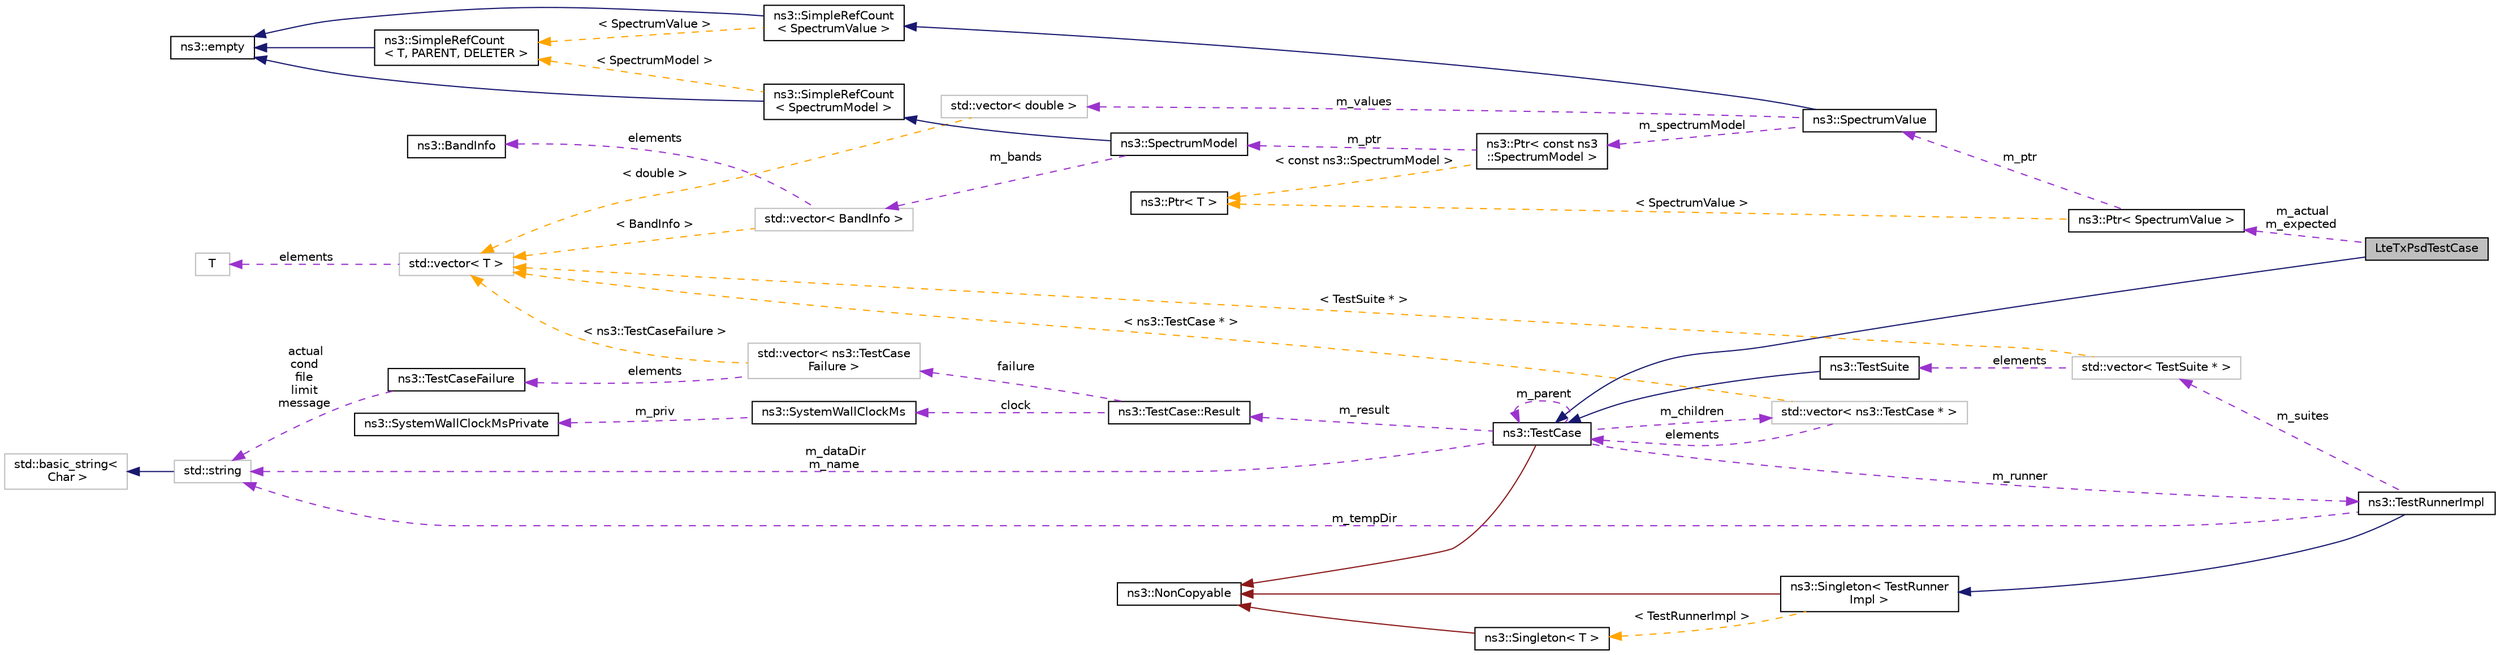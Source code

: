 digraph "LteTxPsdTestCase"
{
 // LATEX_PDF_SIZE
  edge [fontname="Helvetica",fontsize="10",labelfontname="Helvetica",labelfontsize="10"];
  node [fontname="Helvetica",fontsize="10",shape=record];
  rankdir="LR";
  Node1 [label="LteTxPsdTestCase",height=0.2,width=0.4,color="black", fillcolor="grey75", style="filled", fontcolor="black",tooltip="Test that the funtcion for the creation of the Lte transmission power spectral density is working as ..."];
  Node2 -> Node1 [dir="back",color="midnightblue",fontsize="10",style="solid",fontname="Helvetica"];
  Node2 [label="ns3::TestCase",height=0.2,width=0.4,color="black", fillcolor="white", style="filled",URL="$classns3_1_1_test_case.html",tooltip="encapsulates test code"];
  Node3 -> Node2 [dir="back",color="firebrick4",fontsize="10",style="solid",fontname="Helvetica"];
  Node3 [label="ns3::NonCopyable",height=0.2,width=0.4,color="black", fillcolor="white", style="filled",URL="$classns3_1_1_non_copyable.html",tooltip="A base class for (non-Singleton) objects which shouldn't be copied."];
  Node4 -> Node2 [dir="back",color="darkorchid3",fontsize="10",style="dashed",label=" m_children" ,fontname="Helvetica"];
  Node4 [label="std::vector\< ns3::TestCase * \>",height=0.2,width=0.4,color="grey75", fillcolor="white", style="filled",tooltip=" "];
  Node2 -> Node4 [dir="back",color="darkorchid3",fontsize="10",style="dashed",label=" elements" ,fontname="Helvetica"];
  Node5 -> Node4 [dir="back",color="orange",fontsize="10",style="dashed",label=" \< ns3::TestCase * \>" ,fontname="Helvetica"];
  Node5 [label="std::vector\< T \>",height=0.2,width=0.4,color="grey75", fillcolor="white", style="filled",tooltip=" "];
  Node6 -> Node5 [dir="back",color="darkorchid3",fontsize="10",style="dashed",label=" elements" ,fontname="Helvetica"];
  Node6 [label="T",height=0.2,width=0.4,color="grey75", fillcolor="white", style="filled",tooltip=" "];
  Node7 -> Node2 [dir="back",color="darkorchid3",fontsize="10",style="dashed",label=" m_dataDir\nm_name" ,fontname="Helvetica"];
  Node7 [label="std::string",height=0.2,width=0.4,color="grey75", fillcolor="white", style="filled",tooltip=" "];
  Node8 -> Node7 [dir="back",color="midnightblue",fontsize="10",style="solid",fontname="Helvetica"];
  Node8 [label="std::basic_string\<\l Char \>",height=0.2,width=0.4,color="grey75", fillcolor="white", style="filled",tooltip=" "];
  Node9 -> Node2 [dir="back",color="darkorchid3",fontsize="10",style="dashed",label=" m_runner" ,fontname="Helvetica"];
  Node9 [label="ns3::TestRunnerImpl",height=0.2,width=0.4,color="black", fillcolor="white", style="filled",URL="$classns3_1_1_test_runner_impl.html",tooltip="Container for all tests."];
  Node10 -> Node9 [dir="back",color="midnightblue",fontsize="10",style="solid",fontname="Helvetica"];
  Node10 [label="ns3::Singleton\< TestRunner\lImpl \>",height=0.2,width=0.4,color="black", fillcolor="white", style="filled",URL="$classns3_1_1_singleton.html",tooltip=" "];
  Node3 -> Node10 [dir="back",color="firebrick4",fontsize="10",style="solid",fontname="Helvetica"];
  Node11 -> Node10 [dir="back",color="orange",fontsize="10",style="dashed",label=" \< TestRunnerImpl \>" ,fontname="Helvetica"];
  Node11 [label="ns3::Singleton\< T \>",height=0.2,width=0.4,color="black", fillcolor="white", style="filled",URL="$classns3_1_1_singleton.html",tooltip="A template singleton."];
  Node3 -> Node11 [dir="back",color="firebrick4",fontsize="10",style="solid",fontname="Helvetica"];
  Node12 -> Node9 [dir="back",color="darkorchid3",fontsize="10",style="dashed",label=" m_suites" ,fontname="Helvetica"];
  Node12 [label="std::vector\< TestSuite * \>",height=0.2,width=0.4,color="grey75", fillcolor="white", style="filled",tooltip=" "];
  Node13 -> Node12 [dir="back",color="darkorchid3",fontsize="10",style="dashed",label=" elements" ,fontname="Helvetica"];
  Node13 [label="ns3::TestSuite",height=0.2,width=0.4,color="black", fillcolor="white", style="filled",URL="$classns3_1_1_test_suite.html",tooltip="A suite of tests to run."];
  Node2 -> Node13 [dir="back",color="midnightblue",fontsize="10",style="solid",fontname="Helvetica"];
  Node5 -> Node12 [dir="back",color="orange",fontsize="10",style="dashed",label=" \< TestSuite * \>" ,fontname="Helvetica"];
  Node7 -> Node9 [dir="back",color="darkorchid3",fontsize="10",style="dashed",label=" m_tempDir" ,fontname="Helvetica"];
  Node2 -> Node2 [dir="back",color="darkorchid3",fontsize="10",style="dashed",label=" m_parent" ,fontname="Helvetica"];
  Node14 -> Node2 [dir="back",color="darkorchid3",fontsize="10",style="dashed",label=" m_result" ,fontname="Helvetica"];
  Node14 [label="ns3::TestCase::Result",height=0.2,width=0.4,color="black", fillcolor="white", style="filled",URL="$structns3_1_1_test_case_1_1_result.html",tooltip="Container for results from a TestCase."];
  Node15 -> Node14 [dir="back",color="darkorchid3",fontsize="10",style="dashed",label=" failure" ,fontname="Helvetica"];
  Node15 [label="std::vector\< ns3::TestCase\lFailure \>",height=0.2,width=0.4,color="grey75", fillcolor="white", style="filled",tooltip=" "];
  Node16 -> Node15 [dir="back",color="darkorchid3",fontsize="10",style="dashed",label=" elements" ,fontname="Helvetica"];
  Node16 [label="ns3::TestCaseFailure",height=0.2,width=0.4,color="black", fillcolor="white", style="filled",URL="$structns3_1_1_test_case_failure.html",tooltip="Container for details of a test failure."];
  Node7 -> Node16 [dir="back",color="darkorchid3",fontsize="10",style="dashed",label=" actual\ncond\nfile\nlimit\nmessage" ,fontname="Helvetica"];
  Node5 -> Node15 [dir="back",color="orange",fontsize="10",style="dashed",label=" \< ns3::TestCaseFailure \>" ,fontname="Helvetica"];
  Node17 -> Node14 [dir="back",color="darkorchid3",fontsize="10",style="dashed",label=" clock" ,fontname="Helvetica"];
  Node17 [label="ns3::SystemWallClockMs",height=0.2,width=0.4,color="black", fillcolor="white", style="filled",URL="$classns3_1_1_system_wall_clock_ms.html",tooltip="Measure elapsed wall clock time in milliseconds."];
  Node18 -> Node17 [dir="back",color="darkorchid3",fontsize="10",style="dashed",label=" m_priv" ,fontname="Helvetica"];
  Node18 [label="ns3::SystemWallClockMsPrivate",height=0.2,width=0.4,color="black", fillcolor="white", style="filled",URL="$classns3_1_1_system_wall_clock_ms_private.html",tooltip="System-dependent implementation for SystemWallClockMs."];
  Node19 -> Node1 [dir="back",color="darkorchid3",fontsize="10",style="dashed",label=" m_actual\nm_expected" ,fontname="Helvetica"];
  Node19 [label="ns3::Ptr\< SpectrumValue \>",height=0.2,width=0.4,color="black", fillcolor="white", style="filled",URL="$classns3_1_1_ptr.html",tooltip=" "];
  Node20 -> Node19 [dir="back",color="darkorchid3",fontsize="10",style="dashed",label=" m_ptr" ,fontname="Helvetica"];
  Node20 [label="ns3::SpectrumValue",height=0.2,width=0.4,color="black", fillcolor="white", style="filled",URL="$classns3_1_1_spectrum_value.html",tooltip="Set of values corresponding to a given SpectrumModel."];
  Node21 -> Node20 [dir="back",color="midnightblue",fontsize="10",style="solid",fontname="Helvetica"];
  Node21 [label="ns3::SimpleRefCount\l\< SpectrumValue \>",height=0.2,width=0.4,color="black", fillcolor="white", style="filled",URL="$classns3_1_1_simple_ref_count.html",tooltip=" "];
  Node22 -> Node21 [dir="back",color="midnightblue",fontsize="10",style="solid",fontname="Helvetica"];
  Node22 [label="ns3::empty",height=0.2,width=0.4,color="black", fillcolor="white", style="filled",URL="$classns3_1_1empty.html",tooltip="make Callback use a separate empty type"];
  Node23 -> Node21 [dir="back",color="orange",fontsize="10",style="dashed",label=" \< SpectrumValue \>" ,fontname="Helvetica"];
  Node23 [label="ns3::SimpleRefCount\l\< T, PARENT, DELETER \>",height=0.2,width=0.4,color="black", fillcolor="white", style="filled",URL="$classns3_1_1_simple_ref_count.html",tooltip="A template-based reference counting class."];
  Node22 -> Node23 [dir="back",color="midnightblue",fontsize="10",style="solid",fontname="Helvetica"];
  Node24 -> Node20 [dir="back",color="darkorchid3",fontsize="10",style="dashed",label=" m_spectrumModel" ,fontname="Helvetica"];
  Node24 [label="ns3::Ptr\< const ns3\l::SpectrumModel \>",height=0.2,width=0.4,color="black", fillcolor="white", style="filled",URL="$classns3_1_1_ptr.html",tooltip=" "];
  Node25 -> Node24 [dir="back",color="darkorchid3",fontsize="10",style="dashed",label=" m_ptr" ,fontname="Helvetica"];
  Node25 [label="ns3::SpectrumModel",height=0.2,width=0.4,color="black", fillcolor="white", style="filled",URL="$classns3_1_1_spectrum_model.html",tooltip="Set of frequency values implementing the domain of the functions in the Function Space defined by Spe..."];
  Node26 -> Node25 [dir="back",color="midnightblue",fontsize="10",style="solid",fontname="Helvetica"];
  Node26 [label="ns3::SimpleRefCount\l\< SpectrumModel \>",height=0.2,width=0.4,color="black", fillcolor="white", style="filled",URL="$classns3_1_1_simple_ref_count.html",tooltip=" "];
  Node22 -> Node26 [dir="back",color="midnightblue",fontsize="10",style="solid",fontname="Helvetica"];
  Node23 -> Node26 [dir="back",color="orange",fontsize="10",style="dashed",label=" \< SpectrumModel \>" ,fontname="Helvetica"];
  Node27 -> Node25 [dir="back",color="darkorchid3",fontsize="10",style="dashed",label=" m_bands" ,fontname="Helvetica"];
  Node27 [label="std::vector\< BandInfo \>",height=0.2,width=0.4,color="grey75", fillcolor="white", style="filled",tooltip=" "];
  Node28 -> Node27 [dir="back",color="darkorchid3",fontsize="10",style="dashed",label=" elements" ,fontname="Helvetica"];
  Node28 [label="ns3::BandInfo",height=0.2,width=0.4,color="black", fillcolor="white", style="filled",URL="$structns3_1_1_band_info.html",tooltip="The building block of a SpectrumModel."];
  Node5 -> Node27 [dir="back",color="orange",fontsize="10",style="dashed",label=" \< BandInfo \>" ,fontname="Helvetica"];
  Node29 -> Node24 [dir="back",color="orange",fontsize="10",style="dashed",label=" \< const ns3::SpectrumModel \>" ,fontname="Helvetica"];
  Node29 [label="ns3::Ptr\< T \>",height=0.2,width=0.4,color="black", fillcolor="white", style="filled",URL="$classns3_1_1_ptr.html",tooltip="Smart pointer class similar to boost::intrusive_ptr."];
  Node30 -> Node20 [dir="back",color="darkorchid3",fontsize="10",style="dashed",label=" m_values" ,fontname="Helvetica"];
  Node30 [label="std::vector\< double \>",height=0.2,width=0.4,color="grey75", fillcolor="white", style="filled",tooltip=" "];
  Node5 -> Node30 [dir="back",color="orange",fontsize="10",style="dashed",label=" \< double \>" ,fontname="Helvetica"];
  Node29 -> Node19 [dir="back",color="orange",fontsize="10",style="dashed",label=" \< SpectrumValue \>" ,fontname="Helvetica"];
}
